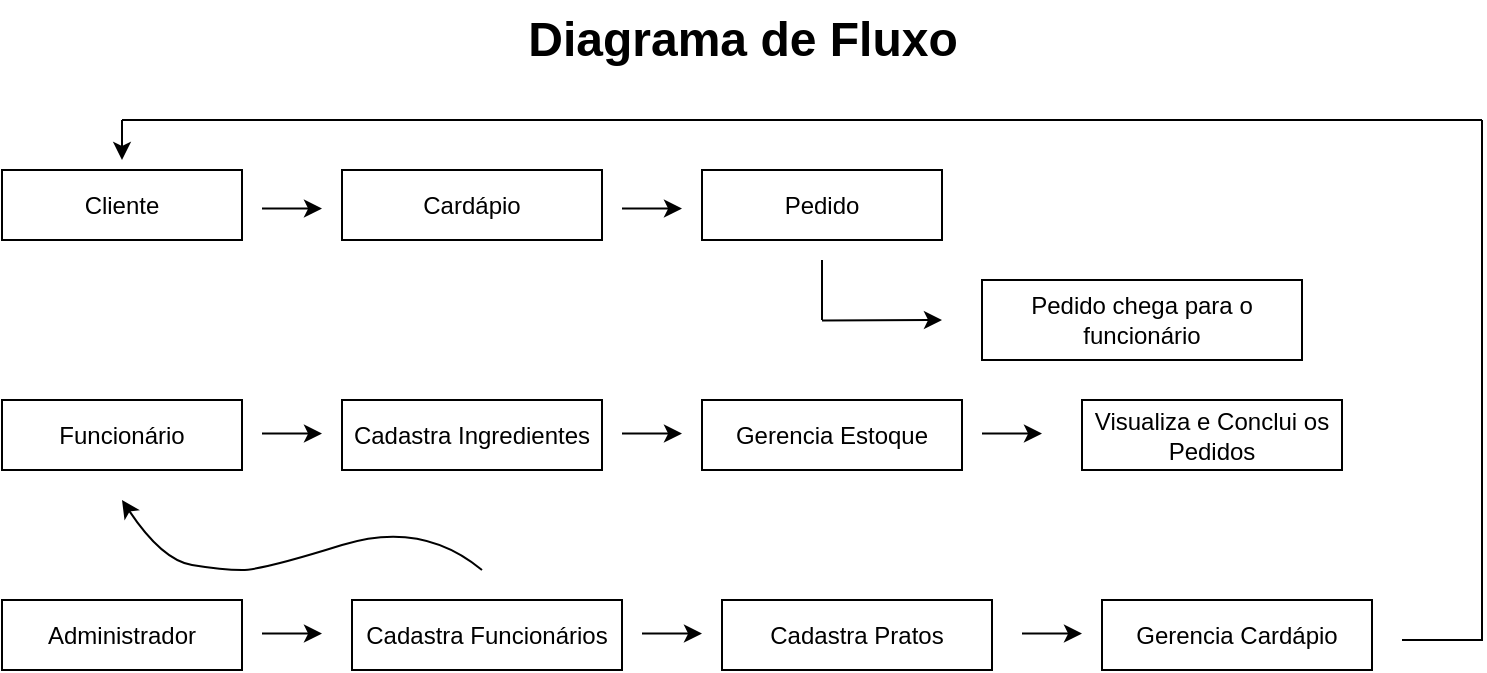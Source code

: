 <mxfile version="24.7.12">
  <diagram name="Página-1" id="Db-c0_9KCXJ1YJ-VfSnr">
    <mxGraphModel dx="1477" dy="600" grid="1" gridSize="10" guides="1" tooltips="1" connect="1" arrows="1" fold="1" page="1" pageScale="1" pageWidth="827" pageHeight="1169" math="0" shadow="0">
      <root>
        <mxCell id="0" />
        <mxCell id="1" parent="0" />
        <mxCell id="BBb9wypjzmv52dyXDuku-10" value="&lt;b&gt;&lt;font style=&quot;font-size: 24px;&quot;&gt;Diagrama de Fluxo&lt;/font&gt;&lt;/b&gt;" style="text;html=1;align=center;verticalAlign=middle;resizable=0;points=[];autosize=1;strokeColor=none;fillColor=none;" vertex="1" parent="1">
          <mxGeometry x="280" y="500" width="240" height="40" as="geometry" />
        </mxCell>
        <mxCell id="BBb9wypjzmv52dyXDuku-18" value="" style="endArrow=classic;html=1;rounded=0;" edge="1" parent="1">
          <mxGeometry width="50" height="50" relative="1" as="geometry">
            <mxPoint x="160" y="604.29" as="sourcePoint" />
            <mxPoint x="190" y="604.29" as="targetPoint" />
          </mxGeometry>
        </mxCell>
        <mxCell id="BBb9wypjzmv52dyXDuku-19" value="" style="endArrow=classic;html=1;rounded=0;" edge="1" parent="1">
          <mxGeometry width="50" height="50" relative="1" as="geometry">
            <mxPoint x="440" y="660.29" as="sourcePoint" />
            <mxPoint x="500" y="660" as="targetPoint" />
          </mxGeometry>
        </mxCell>
        <mxCell id="BBb9wypjzmv52dyXDuku-24" value="Cliente" style="rounded=0;whiteSpace=wrap;html=1;" vertex="1" parent="1">
          <mxGeometry x="30" y="585" width="120" height="35" as="geometry" />
        </mxCell>
        <mxCell id="BBb9wypjzmv52dyXDuku-26" value="Cardápio" style="rounded=0;whiteSpace=wrap;html=1;" vertex="1" parent="1">
          <mxGeometry x="200" y="585" width="130" height="35" as="geometry" />
        </mxCell>
        <mxCell id="BBb9wypjzmv52dyXDuku-28" value="" style="endArrow=classic;html=1;rounded=0;" edge="1" parent="1">
          <mxGeometry width="50" height="50" relative="1" as="geometry">
            <mxPoint x="340" y="604.29" as="sourcePoint" />
            <mxPoint x="370" y="604.29" as="targetPoint" />
          </mxGeometry>
        </mxCell>
        <mxCell id="BBb9wypjzmv52dyXDuku-29" value="Pedido" style="rounded=0;whiteSpace=wrap;html=1;" vertex="1" parent="1">
          <mxGeometry x="380" y="585" width="120" height="35" as="geometry" />
        </mxCell>
        <mxCell id="BBb9wypjzmv52dyXDuku-34" value="" style="endArrow=none;html=1;rounded=0;" edge="1" parent="1">
          <mxGeometry width="50" height="50" relative="1" as="geometry">
            <mxPoint x="440" y="660" as="sourcePoint" />
            <mxPoint x="440" y="630" as="targetPoint" />
          </mxGeometry>
        </mxCell>
        <mxCell id="BBb9wypjzmv52dyXDuku-35" value="Pedido chega para o funcionário" style="rounded=0;whiteSpace=wrap;html=1;" vertex="1" parent="1">
          <mxGeometry x="520" y="640" width="160" height="40" as="geometry" />
        </mxCell>
        <mxCell id="BBb9wypjzmv52dyXDuku-36" value="Funcionário" style="rounded=0;whiteSpace=wrap;html=1;" vertex="1" parent="1">
          <mxGeometry x="30" y="700" width="120" height="35" as="geometry" />
        </mxCell>
        <mxCell id="BBb9wypjzmv52dyXDuku-37" value="" style="endArrow=classic;html=1;rounded=0;" edge="1" parent="1">
          <mxGeometry width="50" height="50" relative="1" as="geometry">
            <mxPoint x="160" y="716.79" as="sourcePoint" />
            <mxPoint x="190" y="716.79" as="targetPoint" />
          </mxGeometry>
        </mxCell>
        <mxCell id="BBb9wypjzmv52dyXDuku-38" value="Cadastra Ingredientes" style="rounded=0;whiteSpace=wrap;html=1;" vertex="1" parent="1">
          <mxGeometry x="200" y="700" width="130" height="35" as="geometry" />
        </mxCell>
        <mxCell id="BBb9wypjzmv52dyXDuku-40" style="edgeStyle=orthogonalEdgeStyle;rounded=0;orthogonalLoop=1;jettySize=auto;html=1;exitX=0.5;exitY=1;exitDx=0;exitDy=0;" edge="1" parent="1" source="BBb9wypjzmv52dyXDuku-38" target="BBb9wypjzmv52dyXDuku-38">
          <mxGeometry relative="1" as="geometry" />
        </mxCell>
        <mxCell id="BBb9wypjzmv52dyXDuku-41" value="Gerencia Estoque" style="rounded=0;whiteSpace=wrap;html=1;" vertex="1" parent="1">
          <mxGeometry x="380" y="700" width="130" height="35" as="geometry" />
        </mxCell>
        <mxCell id="BBb9wypjzmv52dyXDuku-42" value="" style="endArrow=classic;html=1;rounded=0;" edge="1" parent="1">
          <mxGeometry width="50" height="50" relative="1" as="geometry">
            <mxPoint x="340" y="716.79" as="sourcePoint" />
            <mxPoint x="370" y="716.79" as="targetPoint" />
          </mxGeometry>
        </mxCell>
        <mxCell id="BBb9wypjzmv52dyXDuku-43" value="" style="endArrow=classic;html=1;rounded=0;" edge="1" parent="1">
          <mxGeometry width="50" height="50" relative="1" as="geometry">
            <mxPoint x="520" y="716.79" as="sourcePoint" />
            <mxPoint x="550" y="716.79" as="targetPoint" />
          </mxGeometry>
        </mxCell>
        <mxCell id="BBb9wypjzmv52dyXDuku-44" value="Visualiza e Conclui os Pedidos" style="rounded=0;whiteSpace=wrap;html=1;" vertex="1" parent="1">
          <mxGeometry x="570" y="700" width="130" height="35" as="geometry" />
        </mxCell>
        <mxCell id="BBb9wypjzmv52dyXDuku-45" value="Administrador" style="rounded=0;whiteSpace=wrap;html=1;" vertex="1" parent="1">
          <mxGeometry x="30" y="800" width="120" height="35" as="geometry" />
        </mxCell>
        <mxCell id="BBb9wypjzmv52dyXDuku-46" value="Cadastra Funcionários" style="rounded=0;whiteSpace=wrap;html=1;" vertex="1" parent="1">
          <mxGeometry x="205" y="800" width="135" height="35" as="geometry" />
        </mxCell>
        <mxCell id="BBb9wypjzmv52dyXDuku-47" value="Cadastra Pratos" style="rounded=0;whiteSpace=wrap;html=1;" vertex="1" parent="1">
          <mxGeometry x="390" y="800" width="135" height="35" as="geometry" />
        </mxCell>
        <mxCell id="BBb9wypjzmv52dyXDuku-48" value="Gerencia Cardápio" style="rounded=0;whiteSpace=wrap;html=1;" vertex="1" parent="1">
          <mxGeometry x="580" y="800" width="135" height="35" as="geometry" />
        </mxCell>
        <mxCell id="BBb9wypjzmv52dyXDuku-51" value="" style="endArrow=classic;html=1;rounded=0;" edge="1" parent="1">
          <mxGeometry width="50" height="50" relative="1" as="geometry">
            <mxPoint x="160" y="816.79" as="sourcePoint" />
            <mxPoint x="190" y="816.79" as="targetPoint" />
          </mxGeometry>
        </mxCell>
        <mxCell id="BBb9wypjzmv52dyXDuku-52" value="" style="endArrow=classic;html=1;rounded=0;" edge="1" parent="1">
          <mxGeometry width="50" height="50" relative="1" as="geometry">
            <mxPoint x="350" y="816.79" as="sourcePoint" />
            <mxPoint x="380" y="816.79" as="targetPoint" />
          </mxGeometry>
        </mxCell>
        <mxCell id="BBb9wypjzmv52dyXDuku-53" value="" style="endArrow=classic;html=1;rounded=0;" edge="1" parent="1">
          <mxGeometry width="50" height="50" relative="1" as="geometry">
            <mxPoint x="540" y="816.79" as="sourcePoint" />
            <mxPoint x="570" y="816.79" as="targetPoint" />
          </mxGeometry>
        </mxCell>
        <mxCell id="BBb9wypjzmv52dyXDuku-54" value="" style="curved=1;endArrow=classic;html=1;rounded=0;" edge="1" parent="1">
          <mxGeometry width="50" height="50" relative="1" as="geometry">
            <mxPoint x="270" y="785" as="sourcePoint" />
            <mxPoint x="90" y="750" as="targetPoint" />
            <Array as="points">
              <mxPoint x="240" y="760" />
              <mxPoint x="160" y="785" />
              <mxPoint x="140" y="785" />
              <mxPoint x="110" y="780" />
            </Array>
          </mxGeometry>
        </mxCell>
        <mxCell id="BBb9wypjzmv52dyXDuku-55" value="" style="endArrow=none;html=1;rounded=0;" edge="1" parent="1">
          <mxGeometry width="50" height="50" relative="1" as="geometry">
            <mxPoint x="730" y="820" as="sourcePoint" />
            <mxPoint x="770" y="560" as="targetPoint" />
            <Array as="points">
              <mxPoint x="770" y="820" />
            </Array>
          </mxGeometry>
        </mxCell>
        <mxCell id="BBb9wypjzmv52dyXDuku-56" value="" style="endArrow=none;html=1;rounded=0;" edge="1" parent="1">
          <mxGeometry width="50" height="50" relative="1" as="geometry">
            <mxPoint x="90" y="560" as="sourcePoint" />
            <mxPoint x="770" y="560" as="targetPoint" />
          </mxGeometry>
        </mxCell>
        <mxCell id="BBb9wypjzmv52dyXDuku-57" value="" style="endArrow=classic;html=1;rounded=0;" edge="1" parent="1">
          <mxGeometry width="50" height="50" relative="1" as="geometry">
            <mxPoint x="90" y="560" as="sourcePoint" />
            <mxPoint x="90" y="580" as="targetPoint" />
            <Array as="points">
              <mxPoint x="90" y="560" />
            </Array>
          </mxGeometry>
        </mxCell>
      </root>
    </mxGraphModel>
  </diagram>
</mxfile>

